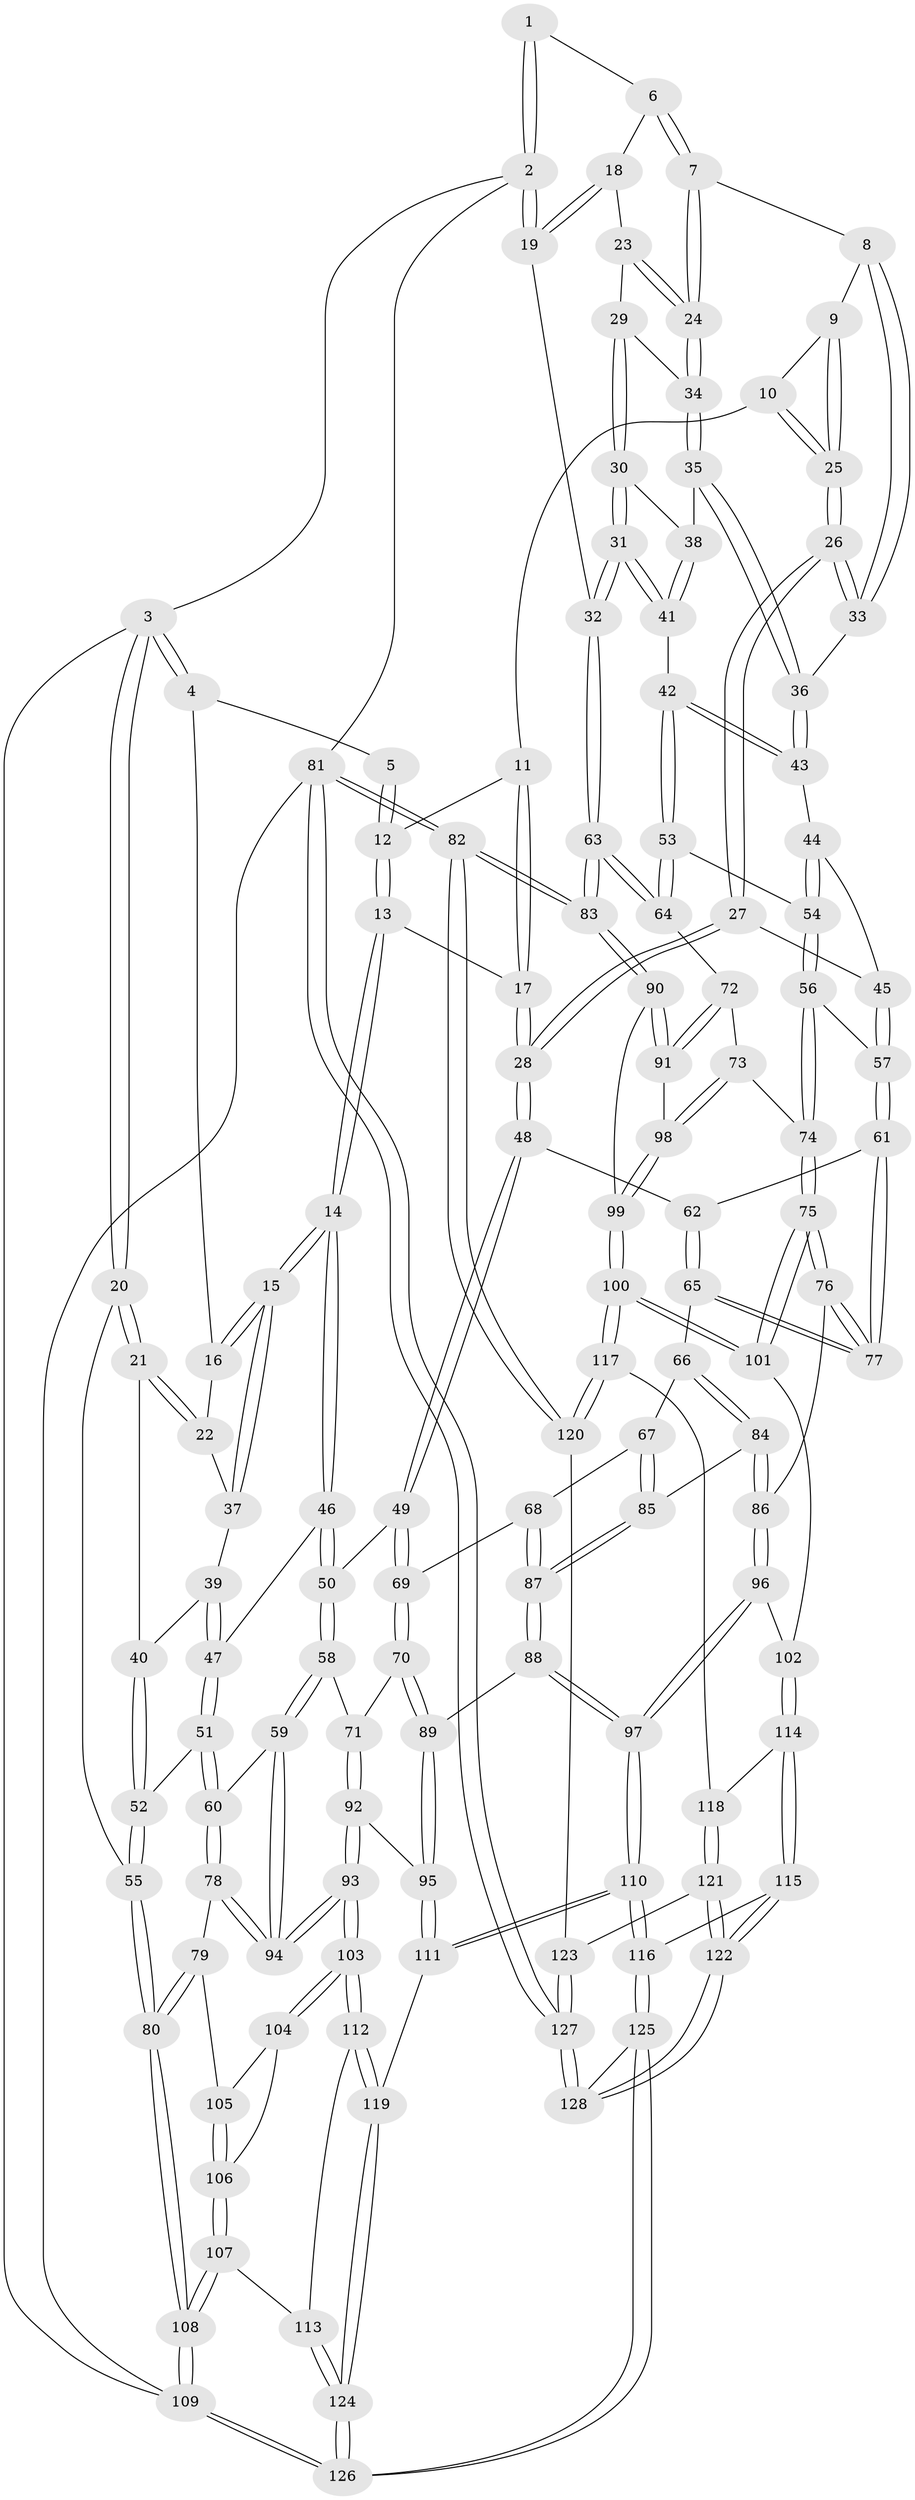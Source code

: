 // Generated by graph-tools (version 1.1) at 2025/50/03/09/25 03:50:58]
// undirected, 128 vertices, 317 edges
graph export_dot {
graph [start="1"]
  node [color=gray90,style=filled];
  1 [pos="+0.7879863514734768+0"];
  2 [pos="+1+0"];
  3 [pos="+0+0"];
  4 [pos="+0.2606909412911397+0"];
  5 [pos="+0.4248359291720248+0"];
  6 [pos="+0.7886967756342519+0"];
  7 [pos="+0.7444547682693622+0.013126656924293599"];
  8 [pos="+0.7297271403610321+0.0368952157376042"];
  9 [pos="+0.7162347006237388+0.04683358024318493"];
  10 [pos="+0.5364375971285005+0.06789474009866511"];
  11 [pos="+0.4870603980319612+0.016277390475138476"];
  12 [pos="+0.4720813392298124+0"];
  13 [pos="+0.32255322716450896+0.21229365369921058"];
  14 [pos="+0.32150998592334773+0.2123982267473205"];
  15 [pos="+0.31624921987115295+0.2071786775958447"];
  16 [pos="+0.24042108354001737+0"];
  17 [pos="+0.42169095141090523+0.21600731935601342"];
  18 [pos="+0.8927027522461077+0.04762137964168973"];
  19 [pos="+1+0.12513467199887787"];
  20 [pos="+0+0.1818350183130189"];
  21 [pos="+0+0.19225050997927287"];
  22 [pos="+0.11619010015591955+0.09506179693815502"];
  23 [pos="+0.9015874515390985+0.09091216592447397"];
  24 [pos="+0.8276191884236905+0.14957151403131735"];
  25 [pos="+0.5823917761782588+0.22245012107375012"];
  26 [pos="+0.5769810916155835+0.25162264201439266"];
  27 [pos="+0.5728575613544443+0.26383948734880175"];
  28 [pos="+0.5564888431863488+0.27234523891366413"];
  29 [pos="+0.9088932171170526+0.10954027738256575"];
  30 [pos="+0.9913069191275385+0.20791769510933858"];
  31 [pos="+1+0.2482002563464018"];
  32 [pos="+1+0.24693135763417745"];
  33 [pos="+0.7499708730217752+0.16477278577673524"];
  34 [pos="+0.8349947557331842+0.197045732390514"];
  35 [pos="+0.8293203695151221+0.2285984824559716"];
  36 [pos="+0.8013729745484495+0.23996862882782957"];
  37 [pos="+0.20617589197782318+0.2013767127804708"];
  38 [pos="+0.8945870115476491+0.2403333115348385"];
  39 [pos="+0.11208415216191982+0.2590207604375504"];
  40 [pos="+0.036740424061276845+0.2444519970536523"];
  41 [pos="+0.8992964441205935+0.3793950310759781"];
  42 [pos="+0.8885662030244565+0.3913146896727947"];
  43 [pos="+0.7749671381710608+0.2763780601195417"];
  44 [pos="+0.7488032245348649+0.2903496088247024"];
  45 [pos="+0.6627835411716844+0.29954265593167845"];
  46 [pos="+0.3026081512196204+0.2897521329018309"];
  47 [pos="+0.17178059614064953+0.34209109187615283"];
  48 [pos="+0.5182254457043983+0.383417682808806"];
  49 [pos="+0.45701800044352375+0.42276247065539724"];
  50 [pos="+0.32276985507679995+0.36338143097045156"];
  51 [pos="+0.13915014025204137+0.45151410505516065"];
  52 [pos="+0.09964999130203026+0.4470276812261947"];
  53 [pos="+0.8771253812237594+0.4330946667258421"];
  54 [pos="+0.7905053553592263+0.44160950268174337"];
  55 [pos="+0+0.5092797869578407"];
  56 [pos="+0.7497680129967407+0.46602945786763095"];
  57 [pos="+0.7072043772743224+0.46443647879665945"];
  58 [pos="+0.24950834243399608+0.48742915285560656"];
  59 [pos="+0.20206377826992425+0.4962213642852453"];
  60 [pos="+0.18312354328768773+0.48977590353526734"];
  61 [pos="+0.6866839116062883+0.4779664320361067"];
  62 [pos="+0.5621596429762817+0.43540424389532545"];
  63 [pos="+1+0.4312432719286261"];
  64 [pos="+0.9121007322214423+0.4844580916328965"];
  65 [pos="+0.564431401998826+0.520494828719006"];
  66 [pos="+0.5318793770699493+0.5529343517844083"];
  67 [pos="+0.4945903755242972+0.5488836256203364"];
  68 [pos="+0.467981940191437+0.5422037105218153"];
  69 [pos="+0.43156664500218483+0.4990451261458741"];
  70 [pos="+0.35462038824933007+0.536712115746716"];
  71 [pos="+0.3258865344813476+0.5304597377143785"];
  72 [pos="+0.9075810646700886+0.5240856713173649"];
  73 [pos="+0.853350894538808+0.5951927937284553"];
  74 [pos="+0.780972579763332+0.546763324835401"];
  75 [pos="+0.6824965376997002+0.6258939440972481"];
  76 [pos="+0.6594133563607606+0.6048925361565404"];
  77 [pos="+0.6558913474787601+0.5622651201923944"];
  78 [pos="+0.10415030894284984+0.5960906796179277"];
  79 [pos="+0.03731317189001038+0.6220497372777818"];
  80 [pos="+0+0.5126042745150561"];
  81 [pos="+1+1"];
  82 [pos="+1+0.8644826673590168"];
  83 [pos="+1+0.7151451502597383"];
  84 [pos="+0.5669117536782934+0.6209117572699628"];
  85 [pos="+0.5127257559317229+0.6296576907277623"];
  86 [pos="+0.5779411162418054+0.6271776442003255"];
  87 [pos="+0.4532264055651304+0.653067475612659"];
  88 [pos="+0.42917809199649176+0.6867461798538405"];
  89 [pos="+0.391157655665638+0.6842976280481987"];
  90 [pos="+1+0.6755826951636628"];
  91 [pos="+1+0.63031225035048"];
  92 [pos="+0.248015997292628+0.7240771360317714"];
  93 [pos="+0.22508107952521023+0.725488416050588"];
  94 [pos="+0.22401915946644577+0.7220210110523179"];
  95 [pos="+0.3051678997525187+0.7317771844501062"];
  96 [pos="+0.5502825862577102+0.7418846804857673"];
  97 [pos="+0.5010844492343672+0.7532779302113822"];
  98 [pos="+0.850230328992221+0.6356870013350903"];
  99 [pos="+0.8277343806917145+0.6951396204473514"];
  100 [pos="+0.7888236722069456+0.7509583961993662"];
  101 [pos="+0.7338493184442484+0.7163527047721934"];
  102 [pos="+0.5778138454373676+0.751481670705319"];
  103 [pos="+0.21982492823697516+0.7299967347731464"];
  104 [pos="+0.10578661754311268+0.6825513975955209"];
  105 [pos="+0.040357909839118244+0.6283641070686067"];
  106 [pos="+0.03838510876067391+0.7396893421662091"];
  107 [pos="+0.01556264854996583+0.836781857339541"];
  108 [pos="+0+1"];
  109 [pos="+0+1"];
  110 [pos="+0.4680280129127738+0.8652720793425297"];
  111 [pos="+0.3649040320672616+0.8445908546437778"];
  112 [pos="+0.19402597481988806+0.7693486378107367"];
  113 [pos="+0.1636787076373377+0.8089792043761913"];
  114 [pos="+0.6051424577929138+0.8287743140198442"];
  115 [pos="+0.5931145509993063+0.9270337055741692"];
  116 [pos="+0.4793498184626741+0.8868981478860912"];
  117 [pos="+0.7924999845653791+0.7645458126049558"];
  118 [pos="+0.7893531433958778+0.778291235613472"];
  119 [pos="+0.32551291314579406+0.896595922934005"];
  120 [pos="+1+0.8642272437214756"];
  121 [pos="+0.7837489733026795+0.8360646237486904"];
  122 [pos="+0.6481067143601507+0.9801644045314848"];
  123 [pos="+0.865869406359875+0.9315776451441027"];
  124 [pos="+0.25599364472086417+1"];
  125 [pos="+0.29410847052007894+1"];
  126 [pos="+0.2606149783634097+1"];
  127 [pos="+0.836598629574156+1"];
  128 [pos="+0.6591312999595924+1"];
  1 -- 2;
  1 -- 2;
  1 -- 6;
  2 -- 3;
  2 -- 19;
  2 -- 19;
  2 -- 81;
  3 -- 4;
  3 -- 4;
  3 -- 20;
  3 -- 20;
  3 -- 109;
  4 -- 5;
  4 -- 16;
  5 -- 12;
  5 -- 12;
  6 -- 7;
  6 -- 7;
  6 -- 18;
  7 -- 8;
  7 -- 24;
  7 -- 24;
  8 -- 9;
  8 -- 33;
  8 -- 33;
  9 -- 10;
  9 -- 25;
  9 -- 25;
  10 -- 11;
  10 -- 25;
  10 -- 25;
  11 -- 12;
  11 -- 17;
  11 -- 17;
  12 -- 13;
  12 -- 13;
  13 -- 14;
  13 -- 14;
  13 -- 17;
  14 -- 15;
  14 -- 15;
  14 -- 46;
  14 -- 46;
  15 -- 16;
  15 -- 16;
  15 -- 37;
  15 -- 37;
  16 -- 22;
  17 -- 28;
  17 -- 28;
  18 -- 19;
  18 -- 19;
  18 -- 23;
  19 -- 32;
  20 -- 21;
  20 -- 21;
  20 -- 55;
  21 -- 22;
  21 -- 22;
  21 -- 40;
  22 -- 37;
  23 -- 24;
  23 -- 24;
  23 -- 29;
  24 -- 34;
  24 -- 34;
  25 -- 26;
  25 -- 26;
  26 -- 27;
  26 -- 27;
  26 -- 33;
  26 -- 33;
  27 -- 28;
  27 -- 28;
  27 -- 45;
  28 -- 48;
  28 -- 48;
  29 -- 30;
  29 -- 30;
  29 -- 34;
  30 -- 31;
  30 -- 31;
  30 -- 38;
  31 -- 32;
  31 -- 32;
  31 -- 41;
  31 -- 41;
  32 -- 63;
  32 -- 63;
  33 -- 36;
  34 -- 35;
  34 -- 35;
  35 -- 36;
  35 -- 36;
  35 -- 38;
  36 -- 43;
  36 -- 43;
  37 -- 39;
  38 -- 41;
  38 -- 41;
  39 -- 40;
  39 -- 47;
  39 -- 47;
  40 -- 52;
  40 -- 52;
  41 -- 42;
  42 -- 43;
  42 -- 43;
  42 -- 53;
  42 -- 53;
  43 -- 44;
  44 -- 45;
  44 -- 54;
  44 -- 54;
  45 -- 57;
  45 -- 57;
  46 -- 47;
  46 -- 50;
  46 -- 50;
  47 -- 51;
  47 -- 51;
  48 -- 49;
  48 -- 49;
  48 -- 62;
  49 -- 50;
  49 -- 69;
  49 -- 69;
  50 -- 58;
  50 -- 58;
  51 -- 52;
  51 -- 60;
  51 -- 60;
  52 -- 55;
  52 -- 55;
  53 -- 54;
  53 -- 64;
  53 -- 64;
  54 -- 56;
  54 -- 56;
  55 -- 80;
  55 -- 80;
  56 -- 57;
  56 -- 74;
  56 -- 74;
  57 -- 61;
  57 -- 61;
  58 -- 59;
  58 -- 59;
  58 -- 71;
  59 -- 60;
  59 -- 94;
  59 -- 94;
  60 -- 78;
  60 -- 78;
  61 -- 62;
  61 -- 77;
  61 -- 77;
  62 -- 65;
  62 -- 65;
  63 -- 64;
  63 -- 64;
  63 -- 83;
  63 -- 83;
  64 -- 72;
  65 -- 66;
  65 -- 77;
  65 -- 77;
  66 -- 67;
  66 -- 84;
  66 -- 84;
  67 -- 68;
  67 -- 85;
  67 -- 85;
  68 -- 69;
  68 -- 87;
  68 -- 87;
  69 -- 70;
  69 -- 70;
  70 -- 71;
  70 -- 89;
  70 -- 89;
  71 -- 92;
  71 -- 92;
  72 -- 73;
  72 -- 91;
  72 -- 91;
  73 -- 74;
  73 -- 98;
  73 -- 98;
  74 -- 75;
  74 -- 75;
  75 -- 76;
  75 -- 76;
  75 -- 101;
  75 -- 101;
  76 -- 77;
  76 -- 77;
  76 -- 86;
  78 -- 79;
  78 -- 94;
  78 -- 94;
  79 -- 80;
  79 -- 80;
  79 -- 105;
  80 -- 108;
  80 -- 108;
  81 -- 82;
  81 -- 82;
  81 -- 127;
  81 -- 127;
  81 -- 109;
  82 -- 83;
  82 -- 83;
  82 -- 120;
  82 -- 120;
  83 -- 90;
  83 -- 90;
  84 -- 85;
  84 -- 86;
  84 -- 86;
  85 -- 87;
  85 -- 87;
  86 -- 96;
  86 -- 96;
  87 -- 88;
  87 -- 88;
  88 -- 89;
  88 -- 97;
  88 -- 97;
  89 -- 95;
  89 -- 95;
  90 -- 91;
  90 -- 91;
  90 -- 99;
  91 -- 98;
  92 -- 93;
  92 -- 93;
  92 -- 95;
  93 -- 94;
  93 -- 94;
  93 -- 103;
  93 -- 103;
  95 -- 111;
  95 -- 111;
  96 -- 97;
  96 -- 97;
  96 -- 102;
  97 -- 110;
  97 -- 110;
  98 -- 99;
  98 -- 99;
  99 -- 100;
  99 -- 100;
  100 -- 101;
  100 -- 101;
  100 -- 117;
  100 -- 117;
  101 -- 102;
  102 -- 114;
  102 -- 114;
  103 -- 104;
  103 -- 104;
  103 -- 112;
  103 -- 112;
  104 -- 105;
  104 -- 106;
  105 -- 106;
  105 -- 106;
  106 -- 107;
  106 -- 107;
  107 -- 108;
  107 -- 108;
  107 -- 113;
  108 -- 109;
  108 -- 109;
  109 -- 126;
  109 -- 126;
  110 -- 111;
  110 -- 111;
  110 -- 116;
  110 -- 116;
  111 -- 119;
  112 -- 113;
  112 -- 119;
  112 -- 119;
  113 -- 124;
  113 -- 124;
  114 -- 115;
  114 -- 115;
  114 -- 118;
  115 -- 116;
  115 -- 122;
  115 -- 122;
  116 -- 125;
  116 -- 125;
  117 -- 118;
  117 -- 120;
  117 -- 120;
  118 -- 121;
  118 -- 121;
  119 -- 124;
  119 -- 124;
  120 -- 123;
  121 -- 122;
  121 -- 122;
  121 -- 123;
  122 -- 128;
  122 -- 128;
  123 -- 127;
  123 -- 127;
  124 -- 126;
  124 -- 126;
  125 -- 126;
  125 -- 126;
  125 -- 128;
  127 -- 128;
  127 -- 128;
}
